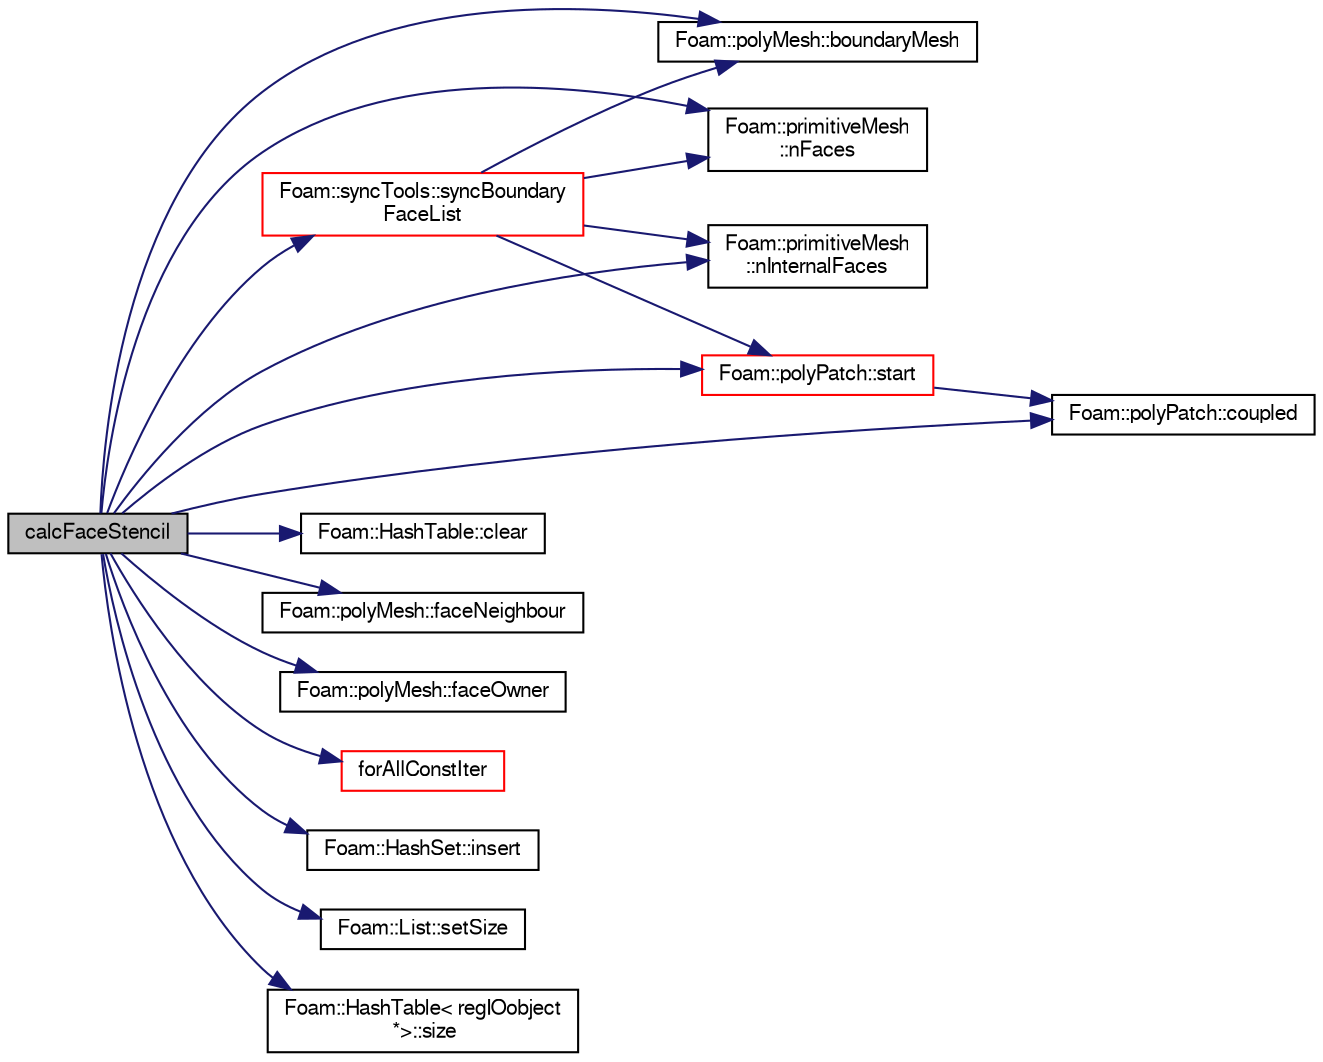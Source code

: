 digraph "calcFaceStencil"
{
  bgcolor="transparent";
  edge [fontname="FreeSans",fontsize="10",labelfontname="FreeSans",labelfontsize="10"];
  node [fontname="FreeSans",fontsize="10",shape=record];
  rankdir="LR";
  Node1162 [label="calcFaceStencil",height=0.2,width=0.4,color="black", fillcolor="grey75", style="filled", fontcolor="black"];
  Node1162 -> Node1163 [color="midnightblue",fontsize="10",style="solid",fontname="FreeSans"];
  Node1163 [label="Foam::polyMesh::boundaryMesh",height=0.2,width=0.4,color="black",URL="$a27410.html#a9f2b68c134340291eda6197f47f25484",tooltip="Return boundary mesh. "];
  Node1162 -> Node1164 [color="midnightblue",fontsize="10",style="solid",fontname="FreeSans"];
  Node1164 [label="Foam::HashTable::clear",height=0.2,width=0.4,color="black",URL="$a25702.html#ac8bb3912a3ce86b15842e79d0b421204",tooltip="Clear all entries from table. "];
  Node1162 -> Node1165 [color="midnightblue",fontsize="10",style="solid",fontname="FreeSans"];
  Node1165 [label="Foam::polyPatch::coupled",height=0.2,width=0.4,color="black",URL="$a27478.html#a39c01db0e66d00fe0621a0c7e5fc4ead",tooltip="Return true if this patch is geometrically coupled (i.e. faces and. "];
  Node1162 -> Node1166 [color="midnightblue",fontsize="10",style="solid",fontname="FreeSans"];
  Node1166 [label="Foam::polyMesh::faceNeighbour",height=0.2,width=0.4,color="black",URL="$a27410.html#a9fb57b52c700ed61f09ada65412d13e3",tooltip="Return face neighbour. "];
  Node1162 -> Node1167 [color="midnightblue",fontsize="10",style="solid",fontname="FreeSans"];
  Node1167 [label="Foam::polyMesh::faceOwner",height=0.2,width=0.4,color="black",URL="$a27410.html#a57752b49bfee23ca1944c3fb0493974f",tooltip="Return face owner. "];
  Node1162 -> Node1168 [color="midnightblue",fontsize="10",style="solid",fontname="FreeSans"];
  Node1168 [label="forAllConstIter",height=0.2,width=0.4,color="red",URL="$a38141.html#ae21e2836509b0fa7f7cedf6493b11b09"];
  Node1162 -> Node1469 [color="midnightblue",fontsize="10",style="solid",fontname="FreeSans"];
  Node1469 [label="Foam::HashSet::insert",height=0.2,width=0.4,color="black",URL="$a25690.html#a49f0753d9652681fc3a81f59951a0ad7",tooltip="Insert a new entry. "];
  Node1162 -> Node1252 [color="midnightblue",fontsize="10",style="solid",fontname="FreeSans"];
  Node1252 [label="Foam::primitiveMesh\l::nFaces",height=0.2,width=0.4,color="black",URL="$a27530.html#abe602c985a3c9ffa67176e969e77ca6f"];
  Node1162 -> Node1470 [color="midnightblue",fontsize="10",style="solid",fontname="FreeSans"];
  Node1470 [label="Foam::primitiveMesh\l::nInternalFaces",height=0.2,width=0.4,color="black",URL="$a27530.html#aa6c7965af1f30d16d9125deb981cbdb0"];
  Node1162 -> Node1229 [color="midnightblue",fontsize="10",style="solid",fontname="FreeSans"];
  Node1229 [label="Foam::List::setSize",height=0.2,width=0.4,color="black",URL="$a25694.html#aedb985ffeaf1bdbfeccc2a8730405703",tooltip="Reset size of List. "];
  Node1162 -> Node1417 [color="midnightblue",fontsize="10",style="solid",fontname="FreeSans"];
  Node1417 [label="Foam::HashTable\< regIOobject\l *\>::size",height=0.2,width=0.4,color="black",URL="$a25702.html#a47b3bf30da1eb3ab8076b5fbe00e0494",tooltip="Return number of elements in table. "];
  Node1162 -> Node1471 [color="midnightblue",fontsize="10",style="solid",fontname="FreeSans"];
  Node1471 [label="Foam::polyPatch::start",height=0.2,width=0.4,color="red",URL="$a27478.html#a6bfd3e3abb11e98bdb4b98671cec1234",tooltip="Return start label of this patch in the polyMesh face list. "];
  Node1471 -> Node1165 [color="midnightblue",fontsize="10",style="solid",fontname="FreeSans"];
  Node1162 -> Node1478 [color="midnightblue",fontsize="10",style="solid",fontname="FreeSans"];
  Node1478 [label="Foam::syncTools::syncBoundary\lFaceList",height=0.2,width=0.4,color="red",URL="$a27502.html#a1885668646afb3cf257512c56daa9b2f",tooltip="Synchronize values on boundary faces only. "];
  Node1478 -> Node1252 [color="midnightblue",fontsize="10",style="solid",fontname="FreeSans"];
  Node1478 -> Node1470 [color="midnightblue",fontsize="10",style="solid",fontname="FreeSans"];
  Node1478 -> Node1163 [color="midnightblue",fontsize="10",style="solid",fontname="FreeSans"];
  Node1478 -> Node1471 [color="midnightblue",fontsize="10",style="solid",fontname="FreeSans"];
}
